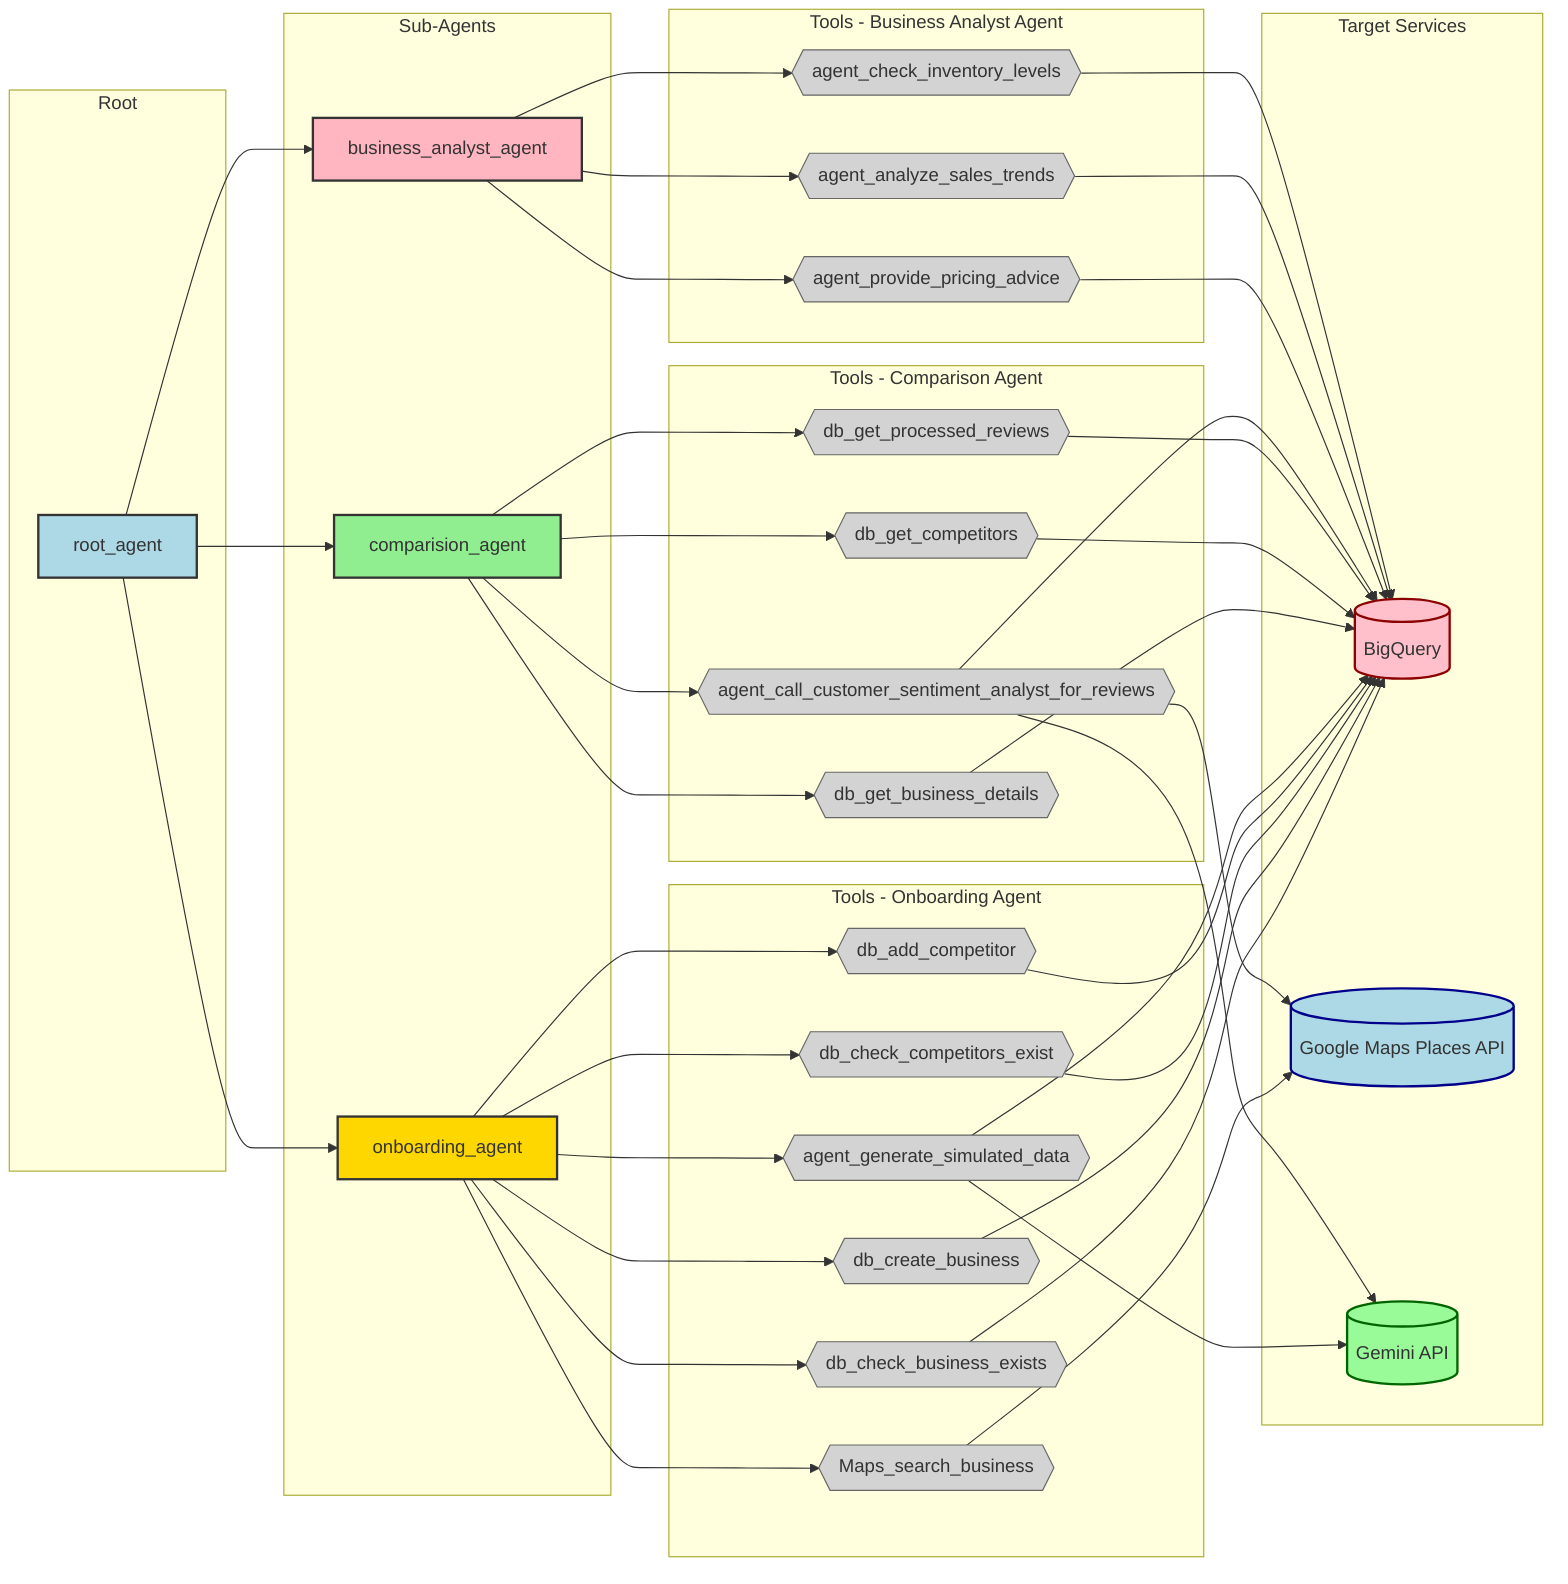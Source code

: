 ---
config:
  layout: dagre
---
flowchart LR
 subgraph Root["Root"]
        root_agent["root_agent"]
  end
 subgraph s1["Sub-Agents"]
        onboarding_agent["onboarding_agent"]
        comparision_agent["comparision_agent"]
        business_analyst_agent["business_analyst_agent"]
  end
 subgraph subGraph2["Tools - Onboarding Agent"]
        ob_db_check_business_exists{{"db_check_business_exists"}}
        ob_db_create_business{{"db_create_business"}}
        ob_db_check_competitors_exist{{"db_check_competitors_exist"}}
        ob_db_add_competitor{{"db_add_competitor"}}
        ob_Maps_search_business{{"Maps_search_business"}}
        ob_agent_generate_simulated_data{{"agent_generate_simulated_data"}}
  end
 subgraph subGraph3["Tools - Comparison Agent"]
        comp_db_get_business_details{{"db_get_business_details"}}
        comp_db_get_competitors{{"db_get_competitors"}}
        comp_db_get_processed_reviews{{"db_get_processed_reviews"}}
        comp_agent_call_customer_sentiment_analyst_for_reviews{{"agent_call_customer_sentiment_analyst_for_reviews"}}
  end
 subgraph subGraph4["Tools - Business Analyst Agent"]
        ba_agent_provide_pricing_advice{{"agent_provide_pricing_advice"}}
        ba_agent_analyze_sales_trends{{"agent_analyze_sales_trends"}}
        ba_agent_check_inventory_levels{{"agent_check_inventory_levels"}}
  end
 subgraph subGraph5["Target Services"]
        bigquery[("BigQuery")]
        google_maps_places_api[("Google Maps Places API")]
        gemini[("Gemini API")]
  end
    root_agent --> onboarding_agent & comparision_agent & business_analyst_agent
    onboarding_agent --> ob_db_check_business_exists & ob_db_create_business & ob_db_check_competitors_exist & ob_db_add_competitor & ob_Maps_search_business & ob_agent_generate_simulated_data
    ob_db_check_business_exists --> bigquery
    ob_db_create_business --> bigquery
    ob_db_check_competitors_exist --> bigquery
    ob_db_add_competitor --> bigquery
    ob_Maps_search_business --> google_maps_places_api
    ob_agent_generate_simulated_data --> bigquery & gemini
    comparision_agent --> comp_db_get_business_details & comp_db_get_competitors & comp_db_get_processed_reviews & comp_agent_call_customer_sentiment_analyst_for_reviews
    comp_db_get_business_details --> bigquery
    comp_db_get_competitors --> bigquery
    comp_db_get_processed_reviews --> bigquery
    comp_agent_call_customer_sentiment_analyst_for_reviews --> google_maps_places_api & bigquery & gemini
    business_analyst_agent --> ba_agent_provide_pricing_advice & ba_agent_analyze_sales_trends & ba_agent_check_inventory_levels
    ba_agent_provide_pricing_advice --> bigquery
    ba_agent_analyze_sales_trends --> bigquery
    ba_agent_check_inventory_levels --> bigquery
    style root_agent fill:#ADD8E6,stroke:#333,stroke-width:2px
    style onboarding_agent fill:#FFD700,stroke:#333,stroke-width:2px
    style comparision_agent fill:#90EE90,stroke:#333,stroke-width:2px
    style business_analyst_agent fill:#FFB6C1,stroke:#333,stroke-width:2px
    style ob_db_check_business_exists fill:#D3D3D3,stroke:#666,stroke-width:1px
    style ob_db_create_business fill:#D3D3D3,stroke:#666,stroke-width:1px
    style ob_db_check_competitors_exist fill:#D3D3D3,stroke:#666,stroke-width:1px
    style ob_db_add_competitor fill:#D3D3D3,stroke:#666,stroke-width:1px
    style ob_Maps_search_business fill:#D3D3D3,stroke:#666,stroke-width:1px
    style ob_agent_generate_simulated_data fill:#D3D3D3,stroke:#666,stroke-width:1px
    style comp_db_get_business_details fill:#D3D3D3,stroke:#666,stroke-width:1px
    style comp_db_get_competitors fill:#D3D3D3,stroke:#666,stroke-width:1px
    style comp_db_get_processed_reviews fill:#D3D3D3,stroke:#666,stroke-width:1px
    style comp_agent_call_customer_sentiment_analyst_for_reviews fill:#D3D3D3,stroke:#666,stroke-width:1px
    style ba_agent_provide_pricing_advice fill:#D3D3D3,stroke:#666,stroke-width:1px
    style ba_agent_analyze_sales_trends fill:#D3D3D3,stroke:#666,stroke-width:1px
    style ba_agent_check_inventory_levels fill:#D3D3D3,stroke:#666,stroke-width:1px
    style bigquery fill:#FFC0CB,stroke:#8B0000,stroke-width:2px
    style google_maps_places_api fill:#ADD8E6,stroke:#00008B,stroke-width:2px
    style gemini fill:#98FB98,stroke:#006400,stroke-width:2px